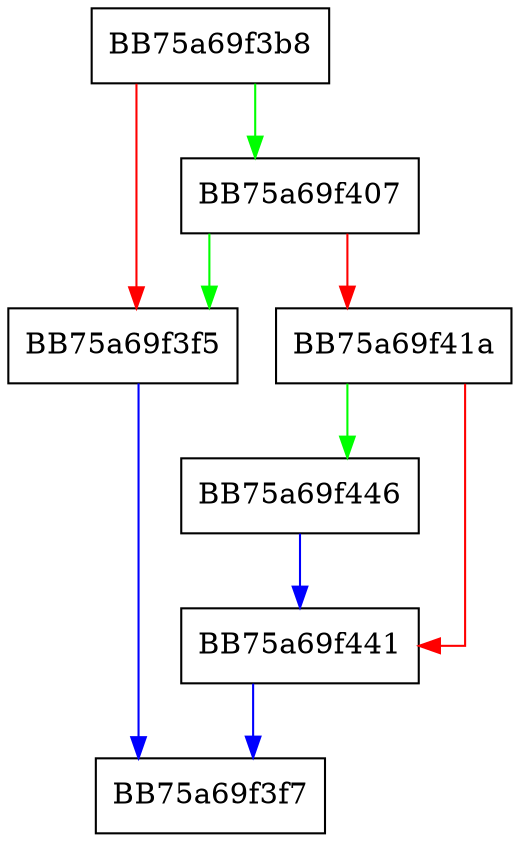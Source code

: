 digraph winUtf8ToUnicode {
  node [shape="box"];
  graph [splines=ortho];
  BB75a69f3b8 -> BB75a69f407 [color="green"];
  BB75a69f3b8 -> BB75a69f3f5 [color="red"];
  BB75a69f3f5 -> BB75a69f3f7 [color="blue"];
  BB75a69f407 -> BB75a69f3f5 [color="green"];
  BB75a69f407 -> BB75a69f41a [color="red"];
  BB75a69f41a -> BB75a69f446 [color="green"];
  BB75a69f41a -> BB75a69f441 [color="red"];
  BB75a69f441 -> BB75a69f3f7 [color="blue"];
  BB75a69f446 -> BB75a69f441 [color="blue"];
}